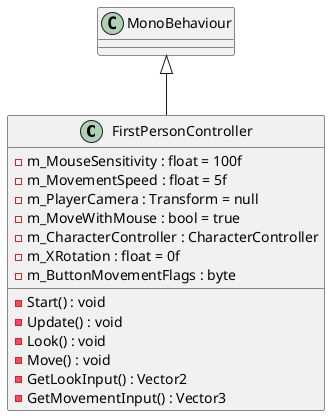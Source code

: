 @startuml
class FirstPersonController {
    - m_MouseSensitivity : float = 100f
    - m_MovementSpeed : float = 5f
    - m_PlayerCamera : Transform = null
    - m_MoveWithMouse : bool = true
    - m_CharacterController : CharacterController
    - m_XRotation : float = 0f
    - m_ButtonMovementFlags : byte
    - Start() : void
    - Update() : void
    - Look() : void
    - Move() : void
    - GetLookInput() : Vector2
    - GetMovementInput() : Vector3
}
MonoBehaviour <|-- FirstPersonController
@enduml
